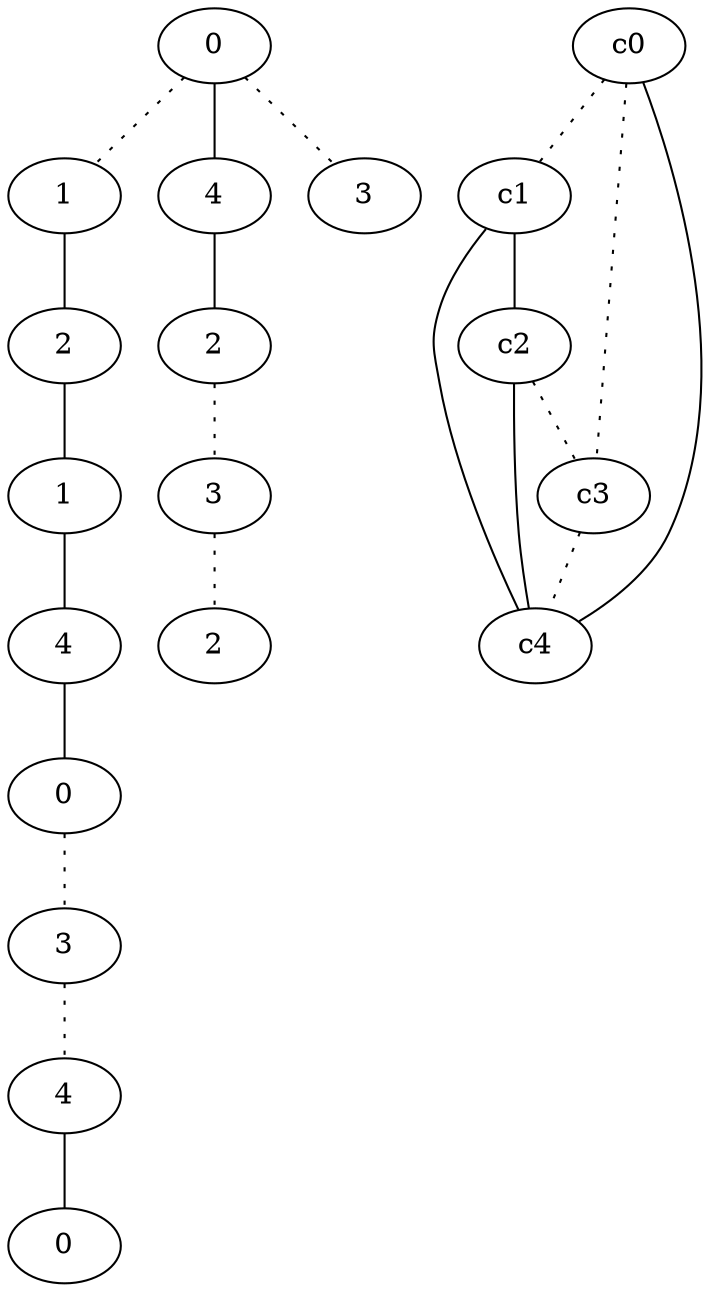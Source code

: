 graph {
a0[label=0];
a1[label=1];
a2[label=2];
a3[label=1];
a4[label=4];
a5[label=0];
a6[label=3];
a7[label=4];
a8[label=0];
a9[label=4];
a10[label=2];
a11[label=3];
a12[label=2];
a13[label=3];
a0 -- a1 [style=dotted];
a0 -- a9;
a0 -- a13 [style=dotted];
a1 -- a2;
a2 -- a3;
a3 -- a4;
a4 -- a5;
a5 -- a6 [style=dotted];
a6 -- a7 [style=dotted];
a7 -- a8;
a9 -- a10;
a10 -- a11 [style=dotted];
a11 -- a12 [style=dotted];
c0 -- c1 [style=dotted];
c0 -- c3 [style=dotted];
c0 -- c4;
c1 -- c2;
c1 -- c4;
c2 -- c3 [style=dotted];
c2 -- c4;
c3 -- c4 [style=dotted];
}

